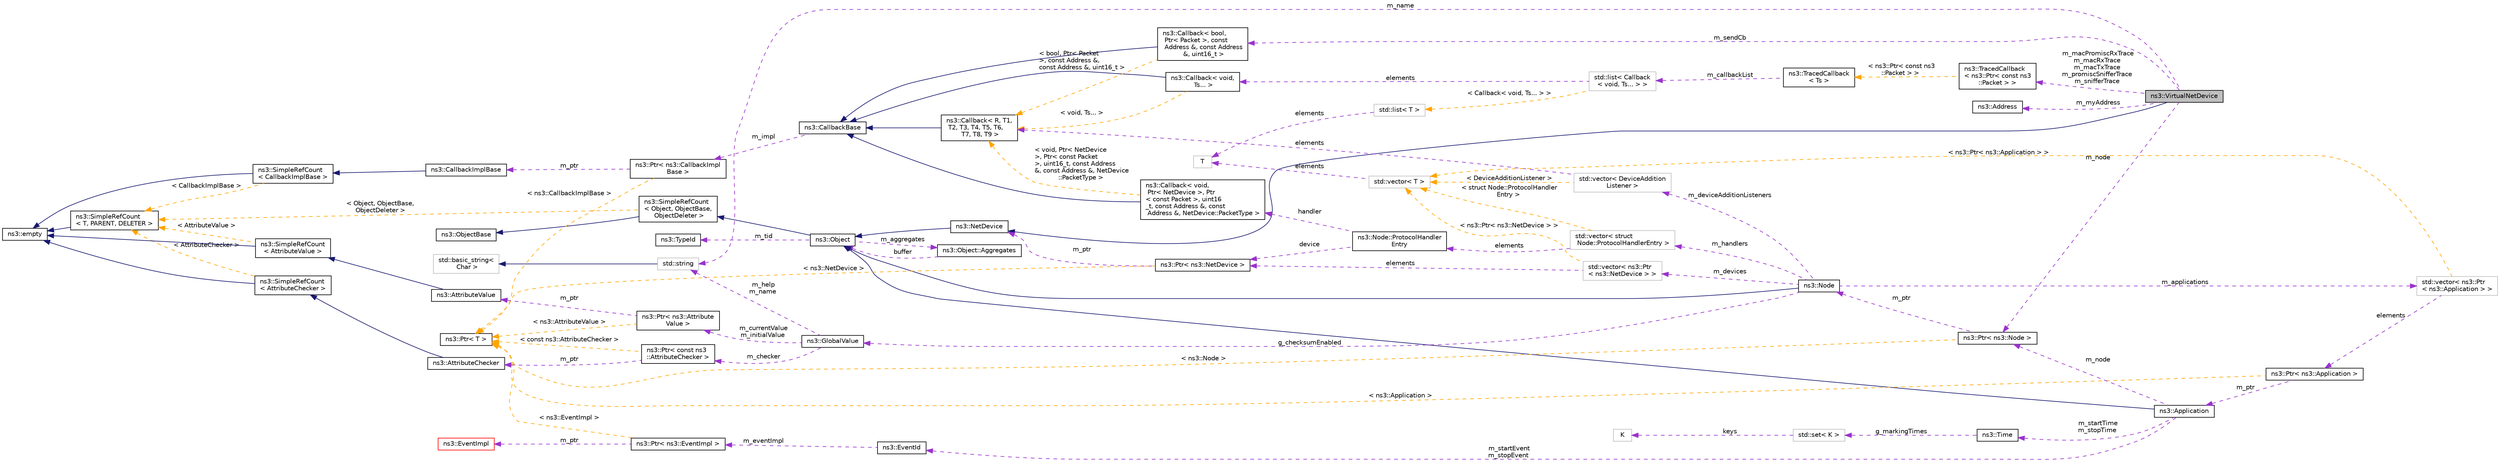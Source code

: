 digraph "ns3::VirtualNetDevice"
{
 // LATEX_PDF_SIZE
  edge [fontname="Helvetica",fontsize="10",labelfontname="Helvetica",labelfontsize="10"];
  node [fontname="Helvetica",fontsize="10",shape=record];
  rankdir="LR";
  Node1 [label="ns3::VirtualNetDevice",height=0.2,width=0.4,color="black", fillcolor="grey75", style="filled", fontcolor="black",tooltip="A virtual device, similar to Linux TUN/TAP interfaces."];
  Node2 -> Node1 [dir="back",color="midnightblue",fontsize="10",style="solid",fontname="Helvetica"];
  Node2 [label="ns3::NetDevice",height=0.2,width=0.4,color="black", fillcolor="white", style="filled",URL="$classns3_1_1_net_device.html",tooltip="Network layer to device interface."];
  Node3 -> Node2 [dir="back",color="midnightblue",fontsize="10",style="solid",fontname="Helvetica"];
  Node3 [label="ns3::Object",height=0.2,width=0.4,color="black", fillcolor="white", style="filled",URL="$classns3_1_1_object.html",tooltip="A base class which provides memory management and object aggregation."];
  Node4 -> Node3 [dir="back",color="midnightblue",fontsize="10",style="solid",fontname="Helvetica"];
  Node4 [label="ns3::SimpleRefCount\l\< Object, ObjectBase,\l ObjectDeleter \>",height=0.2,width=0.4,color="black", fillcolor="white", style="filled",URL="$classns3_1_1_simple_ref_count.html",tooltip=" "];
  Node5 -> Node4 [dir="back",color="midnightblue",fontsize="10",style="solid",fontname="Helvetica"];
  Node5 [label="ns3::ObjectBase",height=0.2,width=0.4,color="black", fillcolor="white", style="filled",URL="$classns3_1_1_object_base.html",tooltip="Anchor the ns-3 type and attribute system."];
  Node6 -> Node4 [dir="back",color="orange",fontsize="10",style="dashed",label=" \< Object, ObjectBase,\l ObjectDeleter \>" ,fontname="Helvetica"];
  Node6 [label="ns3::SimpleRefCount\l\< T, PARENT, DELETER \>",height=0.2,width=0.4,color="black", fillcolor="white", style="filled",URL="$classns3_1_1_simple_ref_count.html",tooltip="A template-based reference counting class."];
  Node7 -> Node6 [dir="back",color="midnightblue",fontsize="10",style="solid",fontname="Helvetica"];
  Node7 [label="ns3::empty",height=0.2,width=0.4,color="black", fillcolor="white", style="filled",URL="$classns3_1_1empty.html",tooltip="make Callback use a separate empty type"];
  Node8 -> Node3 [dir="back",color="darkorchid3",fontsize="10",style="dashed",label=" m_tid" ,fontname="Helvetica"];
  Node8 [label="ns3::TypeId",height=0.2,width=0.4,color="black", fillcolor="white", style="filled",URL="$classns3_1_1_type_id.html",tooltip="a unique identifier for an interface."];
  Node9 -> Node3 [dir="back",color="darkorchid3",fontsize="10",style="dashed",label=" m_aggregates" ,fontname="Helvetica"];
  Node9 [label="ns3::Object::Aggregates",height=0.2,width=0.4,color="black", fillcolor="white", style="filled",URL="$structns3_1_1_object_1_1_aggregates.html",tooltip="The list of Objects aggregated to this one."];
  Node3 -> Node9 [dir="back",color="darkorchid3",fontsize="10",style="dashed",label=" buffer" ,fontname="Helvetica"];
  Node10 -> Node1 [dir="back",color="darkorchid3",fontsize="10",style="dashed",label=" m_macPromiscRxTrace\nm_macRxTrace\nm_macTxTrace\nm_promiscSnifferTrace\nm_snifferTrace" ,fontname="Helvetica"];
  Node10 [label="ns3::TracedCallback\l\< ns3::Ptr\< const ns3\l::Packet \> \>",height=0.2,width=0.4,color="black", fillcolor="white", style="filled",URL="$classns3_1_1_traced_callback.html",tooltip=" "];
  Node11 -> Node10 [dir="back",color="orange",fontsize="10",style="dashed",label=" \< ns3::Ptr\< const ns3\l::Packet \> \>" ,fontname="Helvetica"];
  Node11 [label="ns3::TracedCallback\l\< Ts \>",height=0.2,width=0.4,color="black", fillcolor="white", style="filled",URL="$classns3_1_1_traced_callback.html",tooltip="Forward calls to a chain of Callback."];
  Node12 -> Node11 [dir="back",color="darkorchid3",fontsize="10",style="dashed",label=" m_callbackList" ,fontname="Helvetica"];
  Node12 [label="std::list\< Callback\l\< void, Ts... \> \>",height=0.2,width=0.4,color="grey75", fillcolor="white", style="filled",tooltip=" "];
  Node13 -> Node12 [dir="back",color="darkorchid3",fontsize="10",style="dashed",label=" elements" ,fontname="Helvetica"];
  Node13 [label="ns3::Callback\< void,\l Ts... \>",height=0.2,width=0.4,color="black", fillcolor="white", style="filled",URL="$classns3_1_1_callback.html",tooltip=" "];
  Node14 -> Node13 [dir="back",color="midnightblue",fontsize="10",style="solid",fontname="Helvetica"];
  Node14 [label="ns3::CallbackBase",height=0.2,width=0.4,color="black", fillcolor="white", style="filled",URL="$classns3_1_1_callback_base.html",tooltip="Base class for Callback class."];
  Node15 -> Node14 [dir="back",color="darkorchid3",fontsize="10",style="dashed",label=" m_impl" ,fontname="Helvetica"];
  Node15 [label="ns3::Ptr\< ns3::CallbackImpl\lBase \>",height=0.2,width=0.4,color="black", fillcolor="white", style="filled",URL="$classns3_1_1_ptr.html",tooltip=" "];
  Node16 -> Node15 [dir="back",color="darkorchid3",fontsize="10",style="dashed",label=" m_ptr" ,fontname="Helvetica"];
  Node16 [label="ns3::CallbackImplBase",height=0.2,width=0.4,color="black", fillcolor="white", style="filled",URL="$classns3_1_1_callback_impl_base.html",tooltip="Abstract base class for CallbackImpl Provides reference counting and equality test."];
  Node17 -> Node16 [dir="back",color="midnightblue",fontsize="10",style="solid",fontname="Helvetica"];
  Node17 [label="ns3::SimpleRefCount\l\< CallbackImplBase \>",height=0.2,width=0.4,color="black", fillcolor="white", style="filled",URL="$classns3_1_1_simple_ref_count.html",tooltip=" "];
  Node7 -> Node17 [dir="back",color="midnightblue",fontsize="10",style="solid",fontname="Helvetica"];
  Node6 -> Node17 [dir="back",color="orange",fontsize="10",style="dashed",label=" \< CallbackImplBase \>" ,fontname="Helvetica"];
  Node18 -> Node15 [dir="back",color="orange",fontsize="10",style="dashed",label=" \< ns3::CallbackImplBase \>" ,fontname="Helvetica"];
  Node18 [label="ns3::Ptr\< T \>",height=0.2,width=0.4,color="black", fillcolor="white", style="filled",URL="$classns3_1_1_ptr.html",tooltip="Smart pointer class similar to boost::intrusive_ptr."];
  Node19 -> Node13 [dir="back",color="orange",fontsize="10",style="dashed",label=" \< void, Ts... \>" ,fontname="Helvetica"];
  Node19 [label="ns3::Callback\< R, T1,\l T2, T3, T4, T5, T6,\l T7, T8, T9 \>",height=0.2,width=0.4,color="black", fillcolor="white", style="filled",URL="$classns3_1_1_callback.html",tooltip="Callback template class."];
  Node14 -> Node19 [dir="back",color="midnightblue",fontsize="10",style="solid",fontname="Helvetica"];
  Node20 -> Node12 [dir="back",color="orange",fontsize="10",style="dashed",label=" \< Callback\< void, Ts... \> \>" ,fontname="Helvetica"];
  Node20 [label="std::list\< T \>",height=0.2,width=0.4,color="grey75", fillcolor="white", style="filled",tooltip=" "];
  Node21 -> Node20 [dir="back",color="darkorchid3",fontsize="10",style="dashed",label=" elements" ,fontname="Helvetica"];
  Node21 [label="T",height=0.2,width=0.4,color="grey75", fillcolor="white", style="filled",tooltip=" "];
  Node22 -> Node1 [dir="back",color="darkorchid3",fontsize="10",style="dashed",label=" m_myAddress" ,fontname="Helvetica"];
  Node22 [label="ns3::Address",height=0.2,width=0.4,color="black", fillcolor="white", style="filled",URL="$classns3_1_1_address.html",tooltip="a polymophic address class"];
  Node23 -> Node1 [dir="back",color="darkorchid3",fontsize="10",style="dashed",label=" m_node" ,fontname="Helvetica"];
  Node23 [label="ns3::Ptr\< ns3::Node \>",height=0.2,width=0.4,color="black", fillcolor="white", style="filled",URL="$classns3_1_1_ptr.html",tooltip=" "];
  Node24 -> Node23 [dir="back",color="darkorchid3",fontsize="10",style="dashed",label=" m_ptr" ,fontname="Helvetica"];
  Node24 [label="ns3::Node",height=0.2,width=0.4,color="black", fillcolor="white", style="filled",URL="$classns3_1_1_node.html",tooltip="A network Node."];
  Node3 -> Node24 [dir="back",color="midnightblue",fontsize="10",style="solid",fontname="Helvetica"];
  Node25 -> Node24 [dir="back",color="darkorchid3",fontsize="10",style="dashed",label=" m_applications" ,fontname="Helvetica"];
  Node25 [label="std::vector\< ns3::Ptr\l\< ns3::Application \> \>",height=0.2,width=0.4,color="grey75", fillcolor="white", style="filled",tooltip=" "];
  Node26 -> Node25 [dir="back",color="darkorchid3",fontsize="10",style="dashed",label=" elements" ,fontname="Helvetica"];
  Node26 [label="ns3::Ptr\< ns3::Application \>",height=0.2,width=0.4,color="black", fillcolor="white", style="filled",URL="$classns3_1_1_ptr.html",tooltip=" "];
  Node27 -> Node26 [dir="back",color="darkorchid3",fontsize="10",style="dashed",label=" m_ptr" ,fontname="Helvetica"];
  Node27 [label="ns3::Application",height=0.2,width=0.4,color="black", fillcolor="white", style="filled",URL="$classns3_1_1_application.html",tooltip="The base class for all ns3 applications."];
  Node3 -> Node27 [dir="back",color="midnightblue",fontsize="10",style="solid",fontname="Helvetica"];
  Node28 -> Node27 [dir="back",color="darkorchid3",fontsize="10",style="dashed",label=" m_startEvent\nm_stopEvent" ,fontname="Helvetica"];
  Node28 [label="ns3::EventId",height=0.2,width=0.4,color="black", fillcolor="white", style="filled",URL="$classns3_1_1_event_id.html",tooltip="An identifier for simulation events."];
  Node29 -> Node28 [dir="back",color="darkorchid3",fontsize="10",style="dashed",label=" m_eventImpl" ,fontname="Helvetica"];
  Node29 [label="ns3::Ptr\< ns3::EventImpl \>",height=0.2,width=0.4,color="black", fillcolor="white", style="filled",URL="$classns3_1_1_ptr.html",tooltip=" "];
  Node30 -> Node29 [dir="back",color="darkorchid3",fontsize="10",style="dashed",label=" m_ptr" ,fontname="Helvetica"];
  Node30 [label="ns3::EventImpl",height=0.2,width=0.4,color="red", fillcolor="white", style="filled",URL="$classns3_1_1_event_impl.html",tooltip="A simulation event."];
  Node18 -> Node29 [dir="back",color="orange",fontsize="10",style="dashed",label=" \< ns3::EventImpl \>" ,fontname="Helvetica"];
  Node23 -> Node27 [dir="back",color="darkorchid3",fontsize="10",style="dashed",label=" m_node" ,fontname="Helvetica"];
  Node32 -> Node27 [dir="back",color="darkorchid3",fontsize="10",style="dashed",label=" m_startTime\nm_stopTime" ,fontname="Helvetica"];
  Node32 [label="ns3::Time",height=0.2,width=0.4,color="black", fillcolor="white", style="filled",URL="$classns3_1_1_time.html",tooltip="Simulation virtual time values and global simulation resolution."];
  Node33 -> Node32 [dir="back",color="darkorchid3",fontsize="10",style="dashed",label=" g_markingTimes" ,fontname="Helvetica"];
  Node33 [label="std::set\< K \>",height=0.2,width=0.4,color="grey75", fillcolor="white", style="filled",tooltip=" "];
  Node34 -> Node33 [dir="back",color="darkorchid3",fontsize="10",style="dashed",label=" keys" ,fontname="Helvetica"];
  Node34 [label="K",height=0.2,width=0.4,color="grey75", fillcolor="white", style="filled",tooltip=" "];
  Node18 -> Node26 [dir="back",color="orange",fontsize="10",style="dashed",label=" \< ns3::Application \>" ,fontname="Helvetica"];
  Node35 -> Node25 [dir="back",color="orange",fontsize="10",style="dashed",label=" \< ns3::Ptr\< ns3::Application \> \>" ,fontname="Helvetica"];
  Node35 [label="std::vector\< T \>",height=0.2,width=0.4,color="grey75", fillcolor="white", style="filled",tooltip=" "];
  Node21 -> Node35 [dir="back",color="darkorchid3",fontsize="10",style="dashed",label=" elements" ,fontname="Helvetica"];
  Node36 -> Node24 [dir="back",color="darkorchid3",fontsize="10",style="dashed",label=" m_devices" ,fontname="Helvetica"];
  Node36 [label="std::vector\< ns3::Ptr\l\< ns3::NetDevice \> \>",height=0.2,width=0.4,color="grey75", fillcolor="white", style="filled",tooltip=" "];
  Node37 -> Node36 [dir="back",color="darkorchid3",fontsize="10",style="dashed",label=" elements" ,fontname="Helvetica"];
  Node37 [label="ns3::Ptr\< ns3::NetDevice \>",height=0.2,width=0.4,color="black", fillcolor="white", style="filled",URL="$classns3_1_1_ptr.html",tooltip=" "];
  Node2 -> Node37 [dir="back",color="darkorchid3",fontsize="10",style="dashed",label=" m_ptr" ,fontname="Helvetica"];
  Node18 -> Node37 [dir="back",color="orange",fontsize="10",style="dashed",label=" \< ns3::NetDevice \>" ,fontname="Helvetica"];
  Node35 -> Node36 [dir="back",color="orange",fontsize="10",style="dashed",label=" \< ns3::Ptr\< ns3::NetDevice \> \>" ,fontname="Helvetica"];
  Node38 -> Node24 [dir="back",color="darkorchid3",fontsize="10",style="dashed",label=" g_checksumEnabled" ,fontname="Helvetica"];
  Node38 [label="ns3::GlobalValue",height=0.2,width=0.4,color="black", fillcolor="white", style="filled",URL="$classns3_1_1_global_value.html",tooltip="Hold a so-called 'global value'."];
  Node39 -> Node38 [dir="back",color="darkorchid3",fontsize="10",style="dashed",label=" m_currentValue\nm_initialValue" ,fontname="Helvetica"];
  Node39 [label="ns3::Ptr\< ns3::Attribute\lValue \>",height=0.2,width=0.4,color="black", fillcolor="white", style="filled",URL="$classns3_1_1_ptr.html",tooltip=" "];
  Node40 -> Node39 [dir="back",color="darkorchid3",fontsize="10",style="dashed",label=" m_ptr" ,fontname="Helvetica"];
  Node40 [label="ns3::AttributeValue",height=0.2,width=0.4,color="black", fillcolor="white", style="filled",URL="$classns3_1_1_attribute_value.html",tooltip="Hold a value for an Attribute."];
  Node41 -> Node40 [dir="back",color="midnightblue",fontsize="10",style="solid",fontname="Helvetica"];
  Node41 [label="ns3::SimpleRefCount\l\< AttributeValue \>",height=0.2,width=0.4,color="black", fillcolor="white", style="filled",URL="$classns3_1_1_simple_ref_count.html",tooltip=" "];
  Node7 -> Node41 [dir="back",color="midnightblue",fontsize="10",style="solid",fontname="Helvetica"];
  Node6 -> Node41 [dir="back",color="orange",fontsize="10",style="dashed",label=" \< AttributeValue \>" ,fontname="Helvetica"];
  Node18 -> Node39 [dir="back",color="orange",fontsize="10",style="dashed",label=" \< ns3::AttributeValue \>" ,fontname="Helvetica"];
  Node42 -> Node38 [dir="back",color="darkorchid3",fontsize="10",style="dashed",label=" m_help\nm_name" ,fontname="Helvetica"];
  Node42 [label="std::string",height=0.2,width=0.4,color="grey75", fillcolor="white", style="filled",tooltip=" "];
  Node43 -> Node42 [dir="back",color="midnightblue",fontsize="10",style="solid",fontname="Helvetica"];
  Node43 [label="std::basic_string\<\l Char \>",height=0.2,width=0.4,color="grey75", fillcolor="white", style="filled",tooltip=" "];
  Node44 -> Node38 [dir="back",color="darkorchid3",fontsize="10",style="dashed",label=" m_checker" ,fontname="Helvetica"];
  Node44 [label="ns3::Ptr\< const ns3\l::AttributeChecker \>",height=0.2,width=0.4,color="black", fillcolor="white", style="filled",URL="$classns3_1_1_ptr.html",tooltip=" "];
  Node45 -> Node44 [dir="back",color="darkorchid3",fontsize="10",style="dashed",label=" m_ptr" ,fontname="Helvetica"];
  Node45 [label="ns3::AttributeChecker",height=0.2,width=0.4,color="black", fillcolor="white", style="filled",URL="$classns3_1_1_attribute_checker.html",tooltip="Represent the type of an attribute."];
  Node46 -> Node45 [dir="back",color="midnightblue",fontsize="10",style="solid",fontname="Helvetica"];
  Node46 [label="ns3::SimpleRefCount\l\< AttributeChecker \>",height=0.2,width=0.4,color="black", fillcolor="white", style="filled",URL="$classns3_1_1_simple_ref_count.html",tooltip=" "];
  Node7 -> Node46 [dir="back",color="midnightblue",fontsize="10",style="solid",fontname="Helvetica"];
  Node6 -> Node46 [dir="back",color="orange",fontsize="10",style="dashed",label=" \< AttributeChecker \>" ,fontname="Helvetica"];
  Node18 -> Node44 [dir="back",color="orange",fontsize="10",style="dashed",label=" \< const ns3::AttributeChecker \>" ,fontname="Helvetica"];
  Node47 -> Node24 [dir="back",color="darkorchid3",fontsize="10",style="dashed",label=" m_handlers" ,fontname="Helvetica"];
  Node47 [label="std::vector\< struct\l Node::ProtocolHandlerEntry \>",height=0.2,width=0.4,color="grey75", fillcolor="white", style="filled",tooltip=" "];
  Node48 -> Node47 [dir="back",color="darkorchid3",fontsize="10",style="dashed",label=" elements" ,fontname="Helvetica"];
  Node48 [label="ns3::Node::ProtocolHandler\lEntry",height=0.2,width=0.4,color="black", fillcolor="white", style="filled",URL="$structns3_1_1_node_1_1_protocol_handler_entry.html",tooltip="Protocol handler entry."];
  Node49 -> Node48 [dir="back",color="darkorchid3",fontsize="10",style="dashed",label=" handler" ,fontname="Helvetica"];
  Node49 [label="ns3::Callback\< void,\l Ptr\< NetDevice \>, Ptr\l\< const Packet \>, uint16\l_t, const Address &, const\l Address &, NetDevice::PacketType \>",height=0.2,width=0.4,color="black", fillcolor="white", style="filled",URL="$classns3_1_1_callback.html",tooltip=" "];
  Node14 -> Node49 [dir="back",color="midnightblue",fontsize="10",style="solid",fontname="Helvetica"];
  Node19 -> Node49 [dir="back",color="orange",fontsize="10",style="dashed",label=" \< void, Ptr\< NetDevice\l \>, Ptr\< const Packet\l \>, uint16_t, const Address\l &, const Address &, NetDevice\l::PacketType \>" ,fontname="Helvetica"];
  Node37 -> Node48 [dir="back",color="darkorchid3",fontsize="10",style="dashed",label=" device" ,fontname="Helvetica"];
  Node35 -> Node47 [dir="back",color="orange",fontsize="10",style="dashed",label=" \< struct Node::ProtocolHandler\lEntry \>" ,fontname="Helvetica"];
  Node50 -> Node24 [dir="back",color="darkorchid3",fontsize="10",style="dashed",label=" m_deviceAdditionListeners" ,fontname="Helvetica"];
  Node50 [label="std::vector\< DeviceAddition\lListener \>",height=0.2,width=0.4,color="grey75", fillcolor="white", style="filled",tooltip=" "];
  Node19 -> Node50 [dir="back",color="darkorchid3",fontsize="10",style="dashed",label=" elements" ,fontname="Helvetica"];
  Node35 -> Node50 [dir="back",color="orange",fontsize="10",style="dashed",label=" \< DeviceAdditionListener \>" ,fontname="Helvetica"];
  Node18 -> Node23 [dir="back",color="orange",fontsize="10",style="dashed",label=" \< ns3::Node \>" ,fontname="Helvetica"];
  Node51 -> Node1 [dir="back",color="darkorchid3",fontsize="10",style="dashed",label=" m_sendCb" ,fontname="Helvetica"];
  Node51 [label="ns3::Callback\< bool,\l Ptr\< Packet \>, const\l Address &, const Address\l &, uint16_t \>",height=0.2,width=0.4,color="black", fillcolor="white", style="filled",URL="$classns3_1_1_callback.html",tooltip=" "];
  Node14 -> Node51 [dir="back",color="midnightblue",fontsize="10",style="solid",fontname="Helvetica"];
  Node19 -> Node51 [dir="back",color="orange",fontsize="10",style="dashed",label=" \< bool, Ptr\< Packet\l \>, const Address &,\l const Address &, uint16_t \>" ,fontname="Helvetica"];
  Node42 -> Node1 [dir="back",color="darkorchid3",fontsize="10",style="dashed",label=" m_name" ,fontname="Helvetica"];
}
